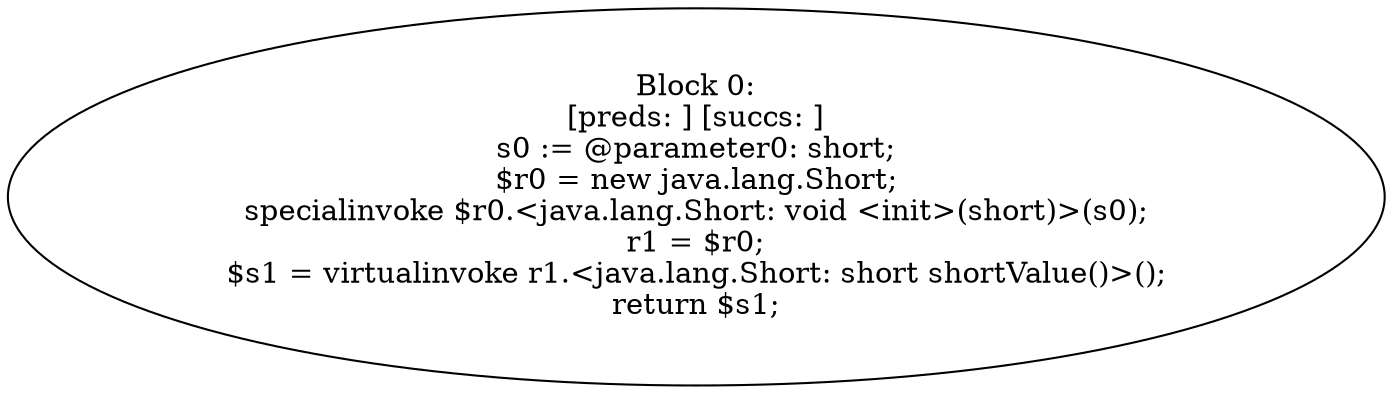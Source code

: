 digraph "unitGraph" {
    "Block 0:
[preds: ] [succs: ]
s0 := @parameter0: short;
$r0 = new java.lang.Short;
specialinvoke $r0.<java.lang.Short: void <init>(short)>(s0);
r1 = $r0;
$s1 = virtualinvoke r1.<java.lang.Short: short shortValue()>();
return $s1;
"
}
